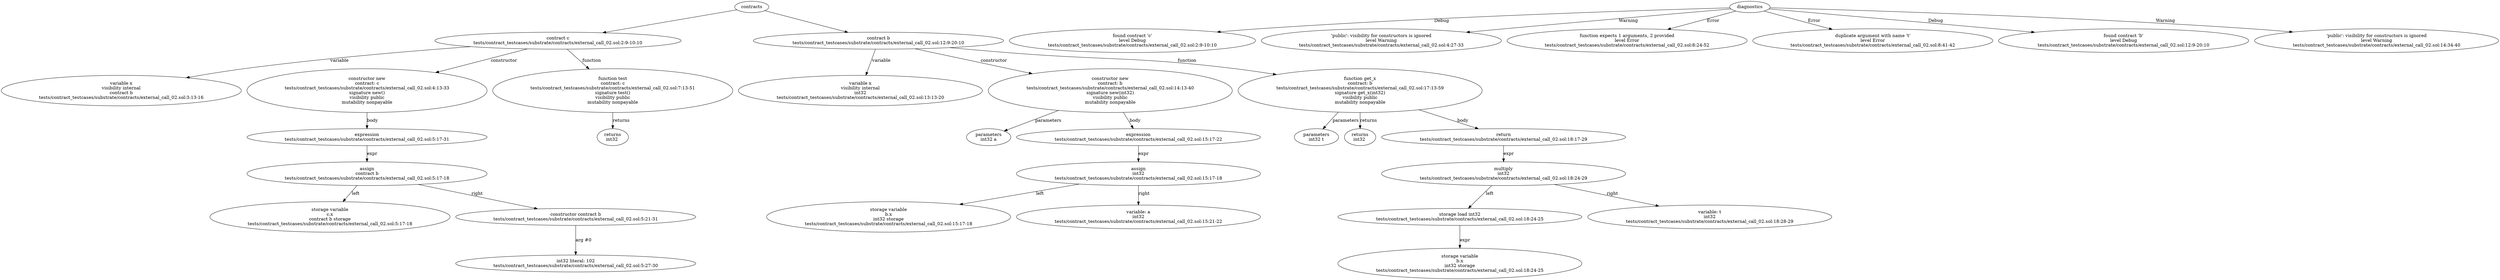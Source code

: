 strict digraph "tests/contract_testcases/substrate/contracts/external_call_02.sol" {
	contract [label="contract c\ntests/contract_testcases/substrate/contracts/external_call_02.sol:2:9-10:10"]
	var [label="variable x\nvisibility internal\ncontract b\ntests/contract_testcases/substrate/contracts/external_call_02.sol:3:13-16"]
	new [label="constructor new\ncontract: c\ntests/contract_testcases/substrate/contracts/external_call_02.sol:4:13-33\nsignature new()\nvisibility public\nmutability nonpayable"]
	expr [label="expression\ntests/contract_testcases/substrate/contracts/external_call_02.sol:5:17-31"]
	assign [label="assign\ncontract b\ntests/contract_testcases/substrate/contracts/external_call_02.sol:5:17-18"]
	storage_var [label="storage variable\nc.x\ncontract b storage\ntests/contract_testcases/substrate/contracts/external_call_02.sol:5:17-18"]
	constructor [label="constructor contract b\ntests/contract_testcases/substrate/contracts/external_call_02.sol:5:21-31"]
	number_literal [label="int32 literal: 102\ntests/contract_testcases/substrate/contracts/external_call_02.sol:5:27-30"]
	test [label="function test\ncontract: c\ntests/contract_testcases/substrate/contracts/external_call_02.sol:7:13-51\nsignature test()\nvisibility public\nmutability nonpayable"]
	returns [label="returns\nint32 "]
	contract_11 [label="contract b\ntests/contract_testcases/substrate/contracts/external_call_02.sol:12:9-20:10"]
	var_12 [label="variable x\nvisibility internal\nint32\ntests/contract_testcases/substrate/contracts/external_call_02.sol:13:13-20"]
	new_13 [label="constructor new\ncontract: b\ntests/contract_testcases/substrate/contracts/external_call_02.sol:14:13-40\nsignature new(int32)\nvisibility public\nmutability nonpayable"]
	parameters [label="parameters\nint32 a"]
	expr_15 [label="expression\ntests/contract_testcases/substrate/contracts/external_call_02.sol:15:17-22"]
	assign_16 [label="assign\nint32\ntests/contract_testcases/substrate/contracts/external_call_02.sol:15:17-18"]
	storage_var_17 [label="storage variable\nb.x\nint32 storage\ntests/contract_testcases/substrate/contracts/external_call_02.sol:15:17-18"]
	variable [label="variable: a\nint32\ntests/contract_testcases/substrate/contracts/external_call_02.sol:15:21-22"]
	get_x [label="function get_x\ncontract: b\ntests/contract_testcases/substrate/contracts/external_call_02.sol:17:13-59\nsignature get_x(int32)\nvisibility public\nmutability nonpayable"]
	parameters_20 [label="parameters\nint32 t"]
	returns_21 [label="returns\nint32 "]
	return [label="return\ntests/contract_testcases/substrate/contracts/external_call_02.sol:18:17-29"]
	multiply [label="multiply\nint32\ntests/contract_testcases/substrate/contracts/external_call_02.sol:18:24-29"]
	storage_load [label="storage load int32\ntests/contract_testcases/substrate/contracts/external_call_02.sol:18:24-25"]
	storage_var_25 [label="storage variable\nb.x\nint32 storage\ntests/contract_testcases/substrate/contracts/external_call_02.sol:18:24-25"]
	variable_26 [label="variable: t\nint32\ntests/contract_testcases/substrate/contracts/external_call_02.sol:18:28-29"]
	diagnostic [label="found contract 'c'\nlevel Debug\ntests/contract_testcases/substrate/contracts/external_call_02.sol:2:9-10:10"]
	diagnostic_29 [label="'public': visibility for constructors is ignored\nlevel Warning\ntests/contract_testcases/substrate/contracts/external_call_02.sol:4:27-33"]
	diagnostic_30 [label="function expects 1 arguments, 2 provided\nlevel Error\ntests/contract_testcases/substrate/contracts/external_call_02.sol:8:24-52"]
	diagnostic_31 [label="duplicate argument with name 't'\nlevel Error\ntests/contract_testcases/substrate/contracts/external_call_02.sol:8:41-42"]
	diagnostic_32 [label="found contract 'b'\nlevel Debug\ntests/contract_testcases/substrate/contracts/external_call_02.sol:12:9-20:10"]
	diagnostic_33 [label="'public': visibility for constructors is ignored\nlevel Warning\ntests/contract_testcases/substrate/contracts/external_call_02.sol:14:34-40"]
	contracts -> contract
	contract -> var [label="variable"]
	contract -> new [label="constructor"]
	new -> expr [label="body"]
	expr -> assign [label="expr"]
	assign -> storage_var [label="left"]
	assign -> constructor [label="right"]
	constructor -> number_literal [label="arg #0"]
	contract -> test [label="function"]
	test -> returns [label="returns"]
	contracts -> contract_11
	contract_11 -> var_12 [label="variable"]
	contract_11 -> new_13 [label="constructor"]
	new_13 -> parameters [label="parameters"]
	new_13 -> expr_15 [label="body"]
	expr_15 -> assign_16 [label="expr"]
	assign_16 -> storage_var_17 [label="left"]
	assign_16 -> variable [label="right"]
	contract_11 -> get_x [label="function"]
	get_x -> parameters_20 [label="parameters"]
	get_x -> returns_21 [label="returns"]
	get_x -> return [label="body"]
	return -> multiply [label="expr"]
	multiply -> storage_load [label="left"]
	storage_load -> storage_var_25 [label="expr"]
	multiply -> variable_26 [label="right"]
	diagnostics -> diagnostic [label="Debug"]
	diagnostics -> diagnostic_29 [label="Warning"]
	diagnostics -> diagnostic_30 [label="Error"]
	diagnostics -> diagnostic_31 [label="Error"]
	diagnostics -> diagnostic_32 [label="Debug"]
	diagnostics -> diagnostic_33 [label="Warning"]
}
